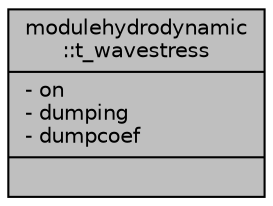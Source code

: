digraph "modulehydrodynamic::t_wavestress"
{
 // LATEX_PDF_SIZE
  edge [fontname="Helvetica",fontsize="10",labelfontname="Helvetica",labelfontsize="10"];
  node [fontname="Helvetica",fontsize="10",shape=record];
  Node1 [label="{modulehydrodynamic\l::t_wavestress\n|- on\l- dumping\l- dumpcoef\l|}",height=0.2,width=0.4,color="black", fillcolor="grey75", style="filled", fontcolor="black",tooltip=" "];
}
